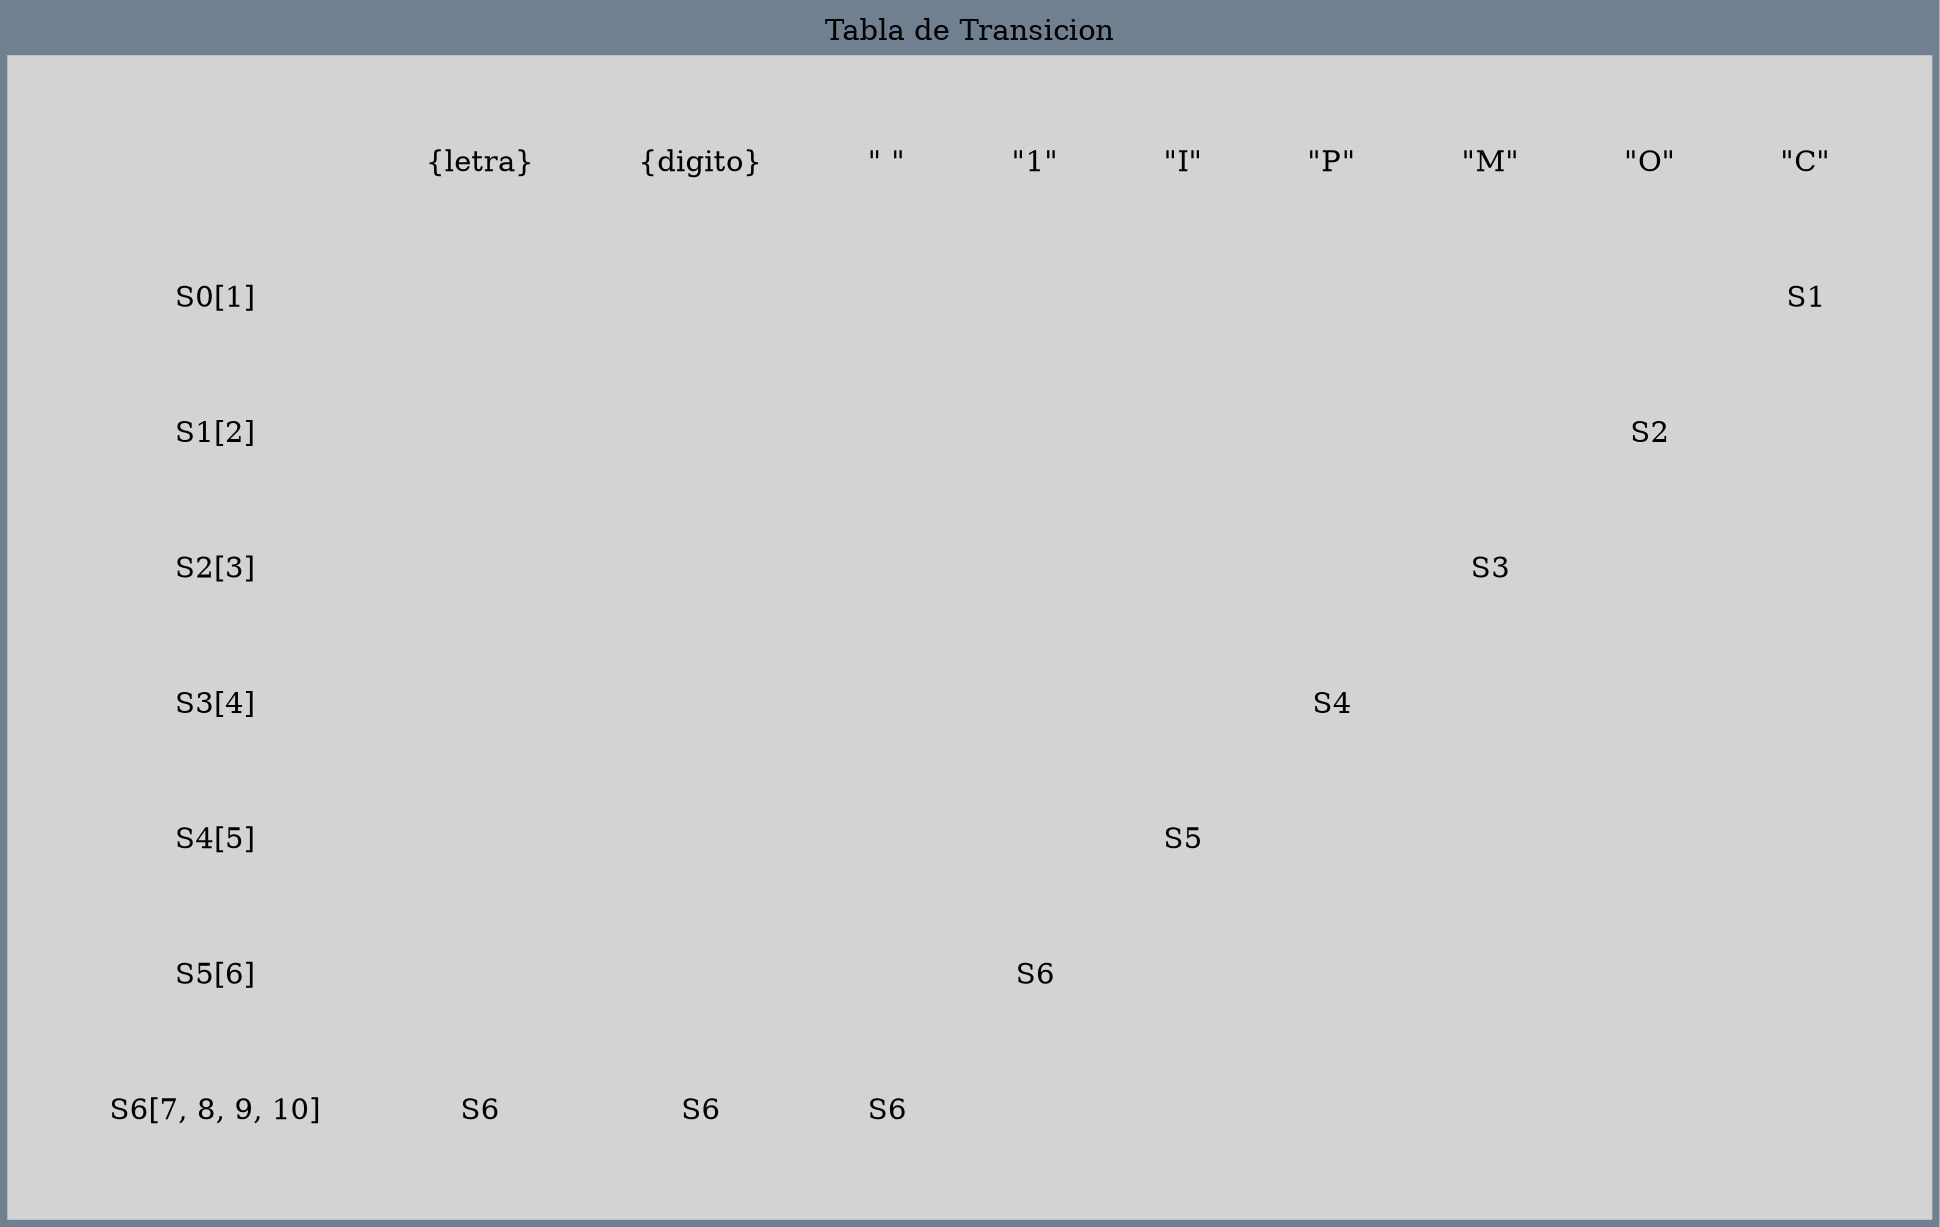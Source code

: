 digraph G {
bgcolor="slategrey" label="Tabla de Transicion" layout=dot 
labelloc = "t" edge [weigth=1000  color=darkgreen  arrowtail="open" arrowhead="open"]
node[shape=box, style="filled", color=lightgrey];
a0 [label=<
<TABLE border="10" cellspacing="10" cellpadding="10" style="rounded"><TR><TD> </TD>
<TD>{letra}</TD>
<TD>{digito}</TD>
<TD>" "</TD>
<TD>"1"</TD>
<TD>"I"</TD>
<TD>"P"</TD>
<TD>"M"</TD>
<TD>"O"</TD>
<TD>"C"</TD>
  </TR>
<TR><TD>S0[1]</TD>
  <TD> </TD>
  <TD> </TD>
  <TD> </TD>
  <TD> </TD>
  <TD> </TD>
  <TD> </TD>
  <TD> </TD>
  <TD> </TD>
  <TD>S1</TD>
</TR>
<TR><TD>S1[2]</TD>
  <TD> </TD>
  <TD> </TD>
  <TD> </TD>
  <TD> </TD>
  <TD> </TD>
  <TD> </TD>
  <TD> </TD>
  <TD>S2</TD>
  <TD> </TD>
</TR>
<TR><TD>S2[3]</TD>
  <TD> </TD>
  <TD> </TD>
  <TD> </TD>
  <TD> </TD>
  <TD> </TD>
  <TD> </TD>
  <TD>S3</TD>
  <TD> </TD>
  <TD> </TD>
</TR>
<TR><TD>S3[4]</TD>
  <TD> </TD>
  <TD> </TD>
  <TD> </TD>
  <TD> </TD>
  <TD> </TD>
  <TD>S4</TD>
  <TD> </TD>
  <TD> </TD>
  <TD> </TD>
</TR>
<TR><TD>S4[5]</TD>
  <TD> </TD>
  <TD> </TD>
  <TD> </TD>
  <TD> </TD>
  <TD>S5</TD>
  <TD> </TD>
  <TD> </TD>
  <TD> </TD>
  <TD> </TD>
</TR>
<TR><TD>S5[6]</TD>
  <TD> </TD>
  <TD> </TD>
  <TD> </TD>
  <TD>S6</TD>
  <TD> </TD>
  <TD> </TD>
  <TD> </TD>
  <TD> </TD>
  <TD> </TD>
</TR>
<TR><TD>S6[7, 8, 9, 10]</TD>
  <TD>S6</TD>
  <TD>S6</TD>
  <TD>S6</TD>
  <TD> </TD>
  <TD> </TD>
  <TD> </TD>
  <TD> </TD>
  <TD> </TD>
  <TD> </TD>
</TR>
</TABLE>>];}